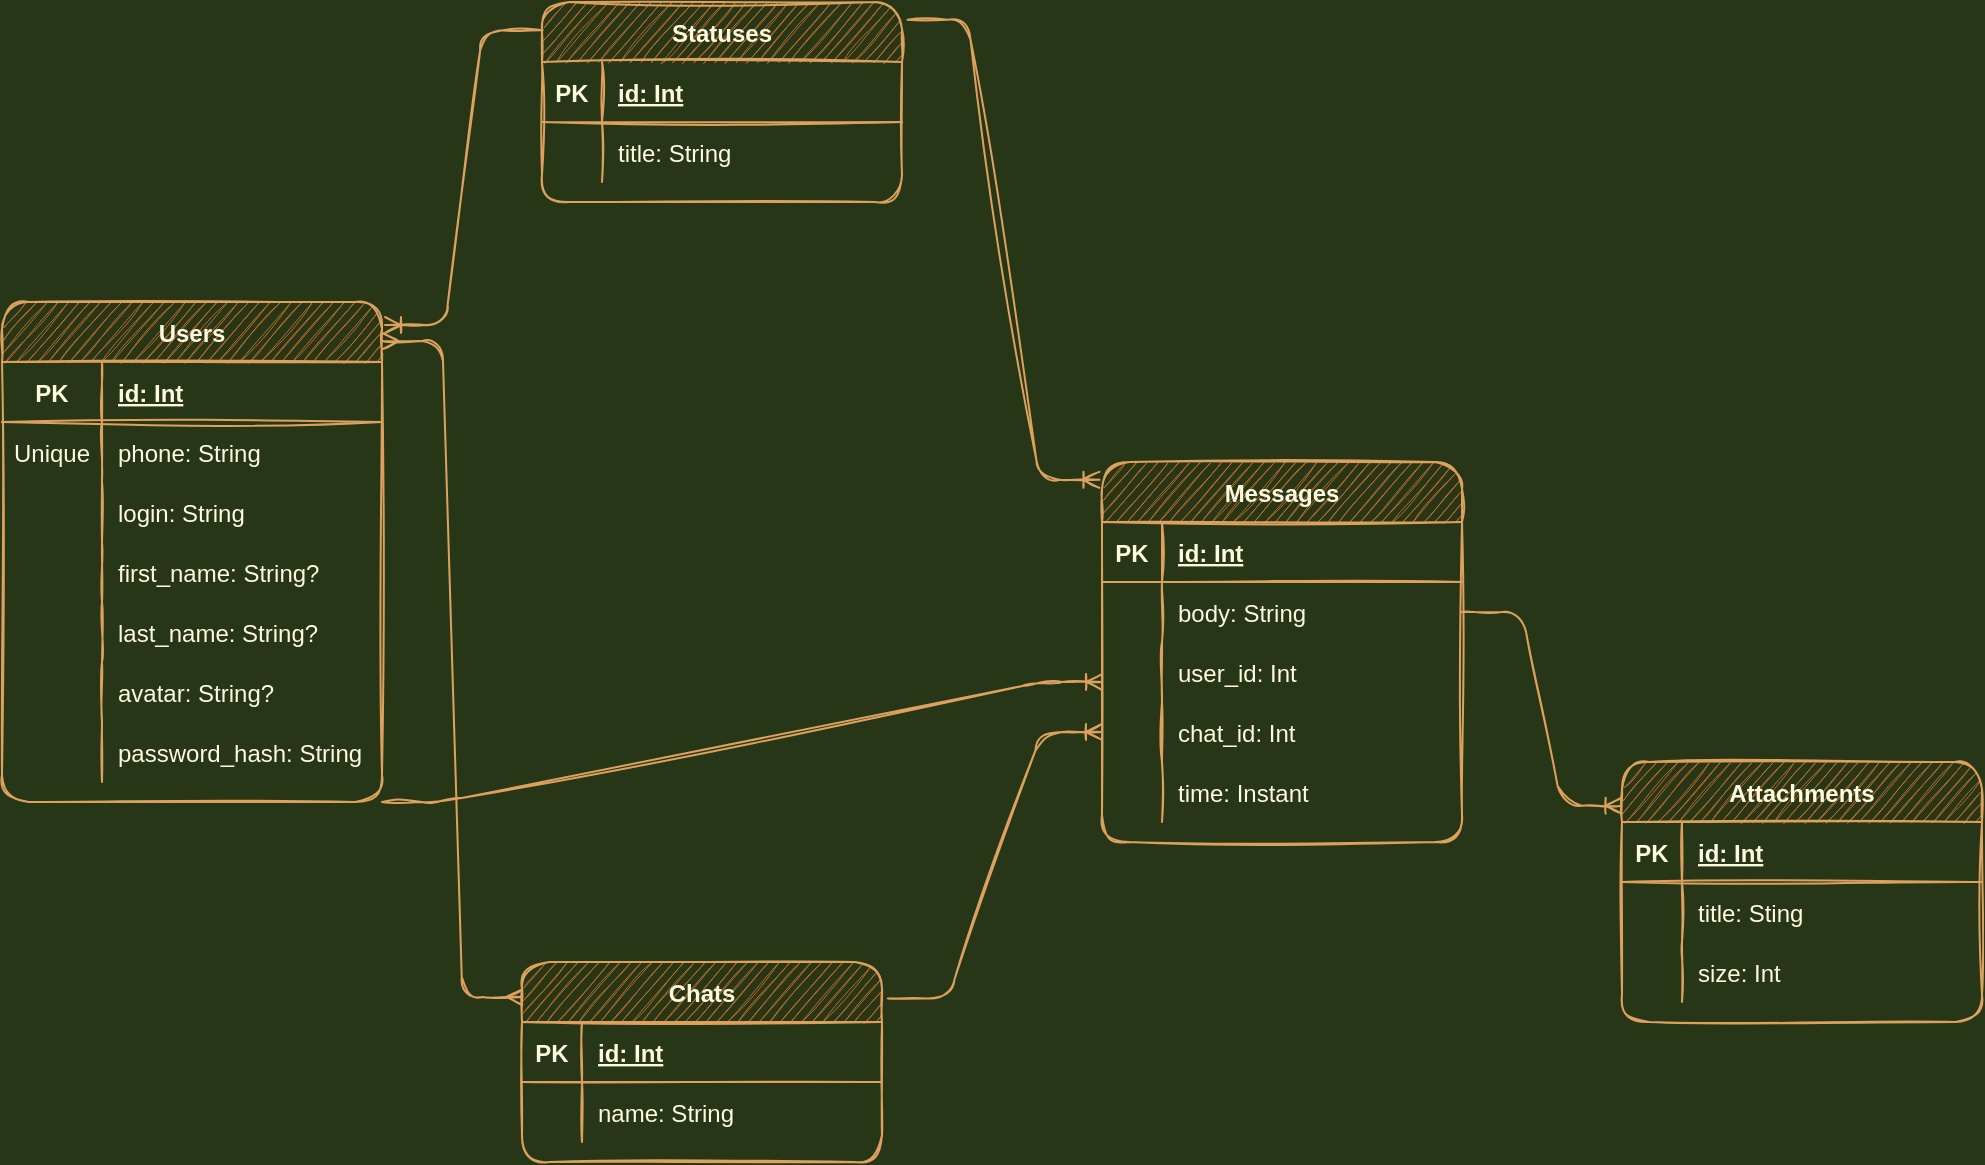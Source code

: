 <mxfile version="18.0.6" type="device"><diagram id="6S4Xv0K-TX51Zv2xosDV" name="Page-1"><mxGraphModel dx="1177" dy="627" grid="1" gridSize="10" guides="1" tooltips="1" connect="1" arrows="1" fold="1" page="1" pageScale="1" pageWidth="850" pageHeight="1100" background="#283618" math="0" shadow="0"><root><mxCell id="0"/><mxCell id="1" parent="0"/><mxCell id="huOtEqZb1qs9_Du-vfJI-2" value="Users" style="shape=table;startSize=30;container=1;collapsible=1;childLayout=tableLayout;fixedRows=1;rowLines=0;fontStyle=1;align=center;resizeLast=1;rounded=1;sketch=1;fontColor=#FEFAE0;strokeColor=#DDA15E;fillColor=#BC6C25;" parent="1" vertex="1"><mxGeometry x="350" y="220" width="190" height="250" as="geometry"/></mxCell><mxCell id="huOtEqZb1qs9_Du-vfJI-3" value="" style="shape=tableRow;horizontal=0;startSize=0;swimlaneHead=0;swimlaneBody=0;fillColor=none;collapsible=0;dropTarget=0;points=[[0,0.5],[1,0.5]];portConstraint=eastwest;top=0;left=0;right=0;bottom=1;rounded=1;sketch=1;fontColor=#FEFAE0;strokeColor=#DDA15E;" parent="huOtEqZb1qs9_Du-vfJI-2" vertex="1"><mxGeometry y="30" width="190" height="30" as="geometry"/></mxCell><mxCell id="huOtEqZb1qs9_Du-vfJI-4" value="PK" style="shape=partialRectangle;connectable=0;fillColor=none;top=0;left=0;bottom=0;right=0;fontStyle=1;overflow=hidden;rounded=1;sketch=1;fontColor=#FEFAE0;strokeColor=#DDA15E;" parent="huOtEqZb1qs9_Du-vfJI-3" vertex="1"><mxGeometry width="50" height="30" as="geometry"><mxRectangle width="50" height="30" as="alternateBounds"/></mxGeometry></mxCell><mxCell id="huOtEqZb1qs9_Du-vfJI-5" value="id: Int" style="shape=partialRectangle;connectable=0;fillColor=none;top=0;left=0;bottom=0;right=0;align=left;spacingLeft=6;fontStyle=5;overflow=hidden;rounded=1;sketch=1;fontColor=#FEFAE0;strokeColor=#DDA15E;" parent="huOtEqZb1qs9_Du-vfJI-3" vertex="1"><mxGeometry x="50" width="140" height="30" as="geometry"><mxRectangle width="140" height="30" as="alternateBounds"/></mxGeometry></mxCell><mxCell id="huOtEqZb1qs9_Du-vfJI-6" value="" style="shape=tableRow;horizontal=0;startSize=0;swimlaneHead=0;swimlaneBody=0;fillColor=none;collapsible=0;dropTarget=0;points=[[0,0.5],[1,0.5]];portConstraint=eastwest;top=0;left=0;right=0;bottom=0;rounded=1;sketch=1;fontColor=#FEFAE0;strokeColor=#DDA15E;" parent="huOtEqZb1qs9_Du-vfJI-2" vertex="1"><mxGeometry y="60" width="190" height="30" as="geometry"/></mxCell><mxCell id="huOtEqZb1qs9_Du-vfJI-7" value="Unique" style="shape=partialRectangle;connectable=0;fillColor=none;top=0;left=0;bottom=0;right=0;editable=1;overflow=hidden;rounded=1;sketch=1;fontColor=#FEFAE0;strokeColor=#DDA15E;" parent="huOtEqZb1qs9_Du-vfJI-6" vertex="1"><mxGeometry width="50" height="30" as="geometry"><mxRectangle width="50" height="30" as="alternateBounds"/></mxGeometry></mxCell><mxCell id="huOtEqZb1qs9_Du-vfJI-8" value="phone: String" style="shape=partialRectangle;connectable=0;fillColor=none;top=0;left=0;bottom=0;right=0;align=left;spacingLeft=6;overflow=hidden;rounded=1;sketch=1;fontColor=#FEFAE0;strokeColor=#DDA15E;" parent="huOtEqZb1qs9_Du-vfJI-6" vertex="1"><mxGeometry x="50" width="140" height="30" as="geometry"><mxRectangle width="140" height="30" as="alternateBounds"/></mxGeometry></mxCell><mxCell id="Px-4RnrEsp4X2rSRNNNS-1" value="" style="shape=tableRow;horizontal=0;startSize=0;swimlaneHead=0;swimlaneBody=0;fillColor=none;collapsible=0;dropTarget=0;points=[[0,0.5],[1,0.5]];portConstraint=eastwest;top=0;left=0;right=0;bottom=0;rounded=1;sketch=1;fontColor=#FEFAE0;strokeColor=#DDA15E;" vertex="1" parent="huOtEqZb1qs9_Du-vfJI-2"><mxGeometry y="90" width="190" height="30" as="geometry"/></mxCell><mxCell id="Px-4RnrEsp4X2rSRNNNS-2" value="" style="shape=partialRectangle;connectable=0;fillColor=none;top=0;left=0;bottom=0;right=0;editable=1;overflow=hidden;rounded=1;sketch=1;fontColor=#FEFAE0;strokeColor=#DDA15E;" vertex="1" parent="Px-4RnrEsp4X2rSRNNNS-1"><mxGeometry width="50" height="30" as="geometry"><mxRectangle width="50" height="30" as="alternateBounds"/></mxGeometry></mxCell><mxCell id="Px-4RnrEsp4X2rSRNNNS-3" value="login: String" style="shape=partialRectangle;connectable=0;fillColor=none;top=0;left=0;bottom=0;right=0;align=left;spacingLeft=6;overflow=hidden;rounded=1;sketch=1;fontColor=#FEFAE0;strokeColor=#DDA15E;" vertex="1" parent="Px-4RnrEsp4X2rSRNNNS-1"><mxGeometry x="50" width="140" height="30" as="geometry"><mxRectangle width="140" height="30" as="alternateBounds"/></mxGeometry></mxCell><mxCell id="huOtEqZb1qs9_Du-vfJI-9" value="" style="shape=tableRow;horizontal=0;startSize=0;swimlaneHead=0;swimlaneBody=0;fillColor=none;collapsible=0;dropTarget=0;points=[[0,0.5],[1,0.5]];portConstraint=eastwest;top=0;left=0;right=0;bottom=0;rounded=1;sketch=1;fontColor=#FEFAE0;strokeColor=#DDA15E;" parent="huOtEqZb1qs9_Du-vfJI-2" vertex="1"><mxGeometry y="120" width="190" height="30" as="geometry"/></mxCell><mxCell id="huOtEqZb1qs9_Du-vfJI-10" value="" style="shape=partialRectangle;connectable=0;fillColor=none;top=0;left=0;bottom=0;right=0;editable=1;overflow=hidden;rounded=1;sketch=1;fontColor=#FEFAE0;strokeColor=#DDA15E;" parent="huOtEqZb1qs9_Du-vfJI-9" vertex="1"><mxGeometry width="50" height="30" as="geometry"><mxRectangle width="50" height="30" as="alternateBounds"/></mxGeometry></mxCell><mxCell id="huOtEqZb1qs9_Du-vfJI-11" value="first_name: String?" style="shape=partialRectangle;connectable=0;fillColor=none;top=0;left=0;bottom=0;right=0;align=left;spacingLeft=6;overflow=hidden;rounded=1;sketch=1;fontColor=#FEFAE0;strokeColor=#DDA15E;" parent="huOtEqZb1qs9_Du-vfJI-9" vertex="1"><mxGeometry x="50" width="140" height="30" as="geometry"><mxRectangle width="140" height="30" as="alternateBounds"/></mxGeometry></mxCell><mxCell id="huOtEqZb1qs9_Du-vfJI-12" value="" style="shape=tableRow;horizontal=0;startSize=0;swimlaneHead=0;swimlaneBody=0;fillColor=none;collapsible=0;dropTarget=0;points=[[0,0.5],[1,0.5]];portConstraint=eastwest;top=0;left=0;right=0;bottom=0;rounded=1;sketch=1;fontColor=#FEFAE0;strokeColor=#DDA15E;" parent="huOtEqZb1qs9_Du-vfJI-2" vertex="1"><mxGeometry y="150" width="190" height="30" as="geometry"/></mxCell><mxCell id="huOtEqZb1qs9_Du-vfJI-13" value="" style="shape=partialRectangle;connectable=0;fillColor=none;top=0;left=0;bottom=0;right=0;editable=1;overflow=hidden;rounded=1;sketch=1;fontColor=#FEFAE0;strokeColor=#DDA15E;" parent="huOtEqZb1qs9_Du-vfJI-12" vertex="1"><mxGeometry width="50" height="30" as="geometry"><mxRectangle width="50" height="30" as="alternateBounds"/></mxGeometry></mxCell><mxCell id="huOtEqZb1qs9_Du-vfJI-14" value="last_name: String?" style="shape=partialRectangle;connectable=0;fillColor=none;top=0;left=0;bottom=0;right=0;align=left;spacingLeft=6;overflow=hidden;rounded=1;sketch=1;fontColor=#FEFAE0;strokeColor=#DDA15E;" parent="huOtEqZb1qs9_Du-vfJI-12" vertex="1"><mxGeometry x="50" width="140" height="30" as="geometry"><mxRectangle width="140" height="30" as="alternateBounds"/></mxGeometry></mxCell><mxCell id="huOtEqZb1qs9_Du-vfJI-15" value="" style="shape=tableRow;horizontal=0;startSize=0;swimlaneHead=0;swimlaneBody=0;fillColor=none;collapsible=0;dropTarget=0;points=[[0,0.5],[1,0.5]];portConstraint=eastwest;top=0;left=0;right=0;bottom=0;rounded=1;sketch=1;fontColor=#FEFAE0;strokeColor=#DDA15E;" parent="huOtEqZb1qs9_Du-vfJI-2" vertex="1"><mxGeometry y="180" width="190" height="30" as="geometry"/></mxCell><mxCell id="huOtEqZb1qs9_Du-vfJI-16" value="" style="shape=partialRectangle;connectable=0;fillColor=none;top=0;left=0;bottom=0;right=0;editable=1;overflow=hidden;rounded=1;sketch=1;fontColor=#FEFAE0;strokeColor=#DDA15E;" parent="huOtEqZb1qs9_Du-vfJI-15" vertex="1"><mxGeometry width="50" height="30" as="geometry"><mxRectangle width="50" height="30" as="alternateBounds"/></mxGeometry></mxCell><mxCell id="huOtEqZb1qs9_Du-vfJI-17" value="avatar: String?" style="shape=partialRectangle;connectable=0;fillColor=none;top=0;left=0;bottom=0;right=0;align=left;spacingLeft=6;overflow=hidden;rounded=1;sketch=1;fontColor=#FEFAE0;strokeColor=#DDA15E;" parent="huOtEqZb1qs9_Du-vfJI-15" vertex="1"><mxGeometry x="50" width="140" height="30" as="geometry"><mxRectangle width="140" height="30" as="alternateBounds"/></mxGeometry></mxCell><mxCell id="huOtEqZb1qs9_Du-vfJI-66" value="" style="shape=tableRow;horizontal=0;startSize=0;swimlaneHead=0;swimlaneBody=0;fillColor=none;collapsible=0;dropTarget=0;points=[[0,0.5],[1,0.5]];portConstraint=eastwest;top=0;left=0;right=0;bottom=0;rounded=1;sketch=1;fontColor=#FEFAE0;strokeColor=#DDA15E;" parent="huOtEqZb1qs9_Du-vfJI-2" vertex="1"><mxGeometry y="210" width="190" height="30" as="geometry"/></mxCell><mxCell id="huOtEqZb1qs9_Du-vfJI-67" value="" style="shape=partialRectangle;connectable=0;fillColor=none;top=0;left=0;bottom=0;right=0;editable=1;overflow=hidden;rounded=1;sketch=1;fontColor=#FEFAE0;strokeColor=#DDA15E;" parent="huOtEqZb1qs9_Du-vfJI-66" vertex="1"><mxGeometry width="50" height="30" as="geometry"><mxRectangle width="50" height="30" as="alternateBounds"/></mxGeometry></mxCell><mxCell id="huOtEqZb1qs9_Du-vfJI-68" value="password_hash: String" style="shape=partialRectangle;connectable=0;fillColor=none;top=0;left=0;bottom=0;right=0;align=left;spacingLeft=6;overflow=hidden;rounded=1;sketch=1;fontColor=#FEFAE0;strokeColor=#DDA15E;" parent="huOtEqZb1qs9_Du-vfJI-66" vertex="1"><mxGeometry x="50" width="140" height="30" as="geometry"><mxRectangle width="140" height="30" as="alternateBounds"/></mxGeometry></mxCell><mxCell id="Px-4RnrEsp4X2rSRNNNS-34" value="" style="edgeStyle=entityRelationEdgeStyle;fontSize=12;html=1;endArrow=ERoneToMany;rounded=1;sketch=1;fontColor=#FEFAE0;strokeColor=#DDA15E;fillColor=#BC6C25;curved=0;entryX=-0.001;entryY=0.168;entryDx=0;entryDy=0;entryPerimeter=0;" edge="1" parent="1" source="huOtEqZb1qs9_Du-vfJI-48" target="huOtEqZb1qs9_Du-vfJI-31"><mxGeometry width="100" height="100" relative="1" as="geometry"><mxPoint x="1130" y="230" as="sourcePoint"/><mxPoint x="1210" y="80" as="targetPoint"/></mxGeometry></mxCell><mxCell id="huOtEqZb1qs9_Du-vfJI-18" value="Chats" style="shape=table;startSize=30;container=1;collapsible=1;childLayout=tableLayout;fixedRows=1;rowLines=0;fontStyle=1;align=center;resizeLast=1;rounded=1;sketch=1;fontColor=#FEFAE0;strokeColor=#DDA15E;fillColor=#BC6C25;" parent="1" vertex="1"><mxGeometry x="610" y="550" width="180" height="100" as="geometry"/></mxCell><mxCell id="huOtEqZb1qs9_Du-vfJI-19" value="" style="shape=tableRow;horizontal=0;startSize=0;swimlaneHead=0;swimlaneBody=0;fillColor=none;collapsible=0;dropTarget=0;points=[[0,0.5],[1,0.5]];portConstraint=eastwest;top=0;left=0;right=0;bottom=1;rounded=1;sketch=1;fontColor=#FEFAE0;strokeColor=#DDA15E;" parent="huOtEqZb1qs9_Du-vfJI-18" vertex="1"><mxGeometry y="30" width="180" height="30" as="geometry"/></mxCell><mxCell id="huOtEqZb1qs9_Du-vfJI-20" value="PK" style="shape=partialRectangle;connectable=0;fillColor=none;top=0;left=0;bottom=0;right=0;fontStyle=1;overflow=hidden;rounded=1;sketch=1;fontColor=#FEFAE0;strokeColor=#DDA15E;" parent="huOtEqZb1qs9_Du-vfJI-19" vertex="1"><mxGeometry width="30" height="30" as="geometry"><mxRectangle width="30" height="30" as="alternateBounds"/></mxGeometry></mxCell><mxCell id="huOtEqZb1qs9_Du-vfJI-21" value="id: Int" style="shape=partialRectangle;connectable=0;fillColor=none;top=0;left=0;bottom=0;right=0;align=left;spacingLeft=6;fontStyle=5;overflow=hidden;rounded=1;sketch=1;fontColor=#FEFAE0;strokeColor=#DDA15E;" parent="huOtEqZb1qs9_Du-vfJI-19" vertex="1"><mxGeometry x="30" width="150" height="30" as="geometry"><mxRectangle width="150" height="30" as="alternateBounds"/></mxGeometry></mxCell><mxCell id="huOtEqZb1qs9_Du-vfJI-22" value="" style="shape=tableRow;horizontal=0;startSize=0;swimlaneHead=0;swimlaneBody=0;fillColor=none;collapsible=0;dropTarget=0;points=[[0,0.5],[1,0.5]];portConstraint=eastwest;top=0;left=0;right=0;bottom=0;rounded=1;sketch=1;fontColor=#FEFAE0;strokeColor=#DDA15E;" parent="huOtEqZb1qs9_Du-vfJI-18" vertex="1"><mxGeometry y="60" width="180" height="30" as="geometry"/></mxCell><mxCell id="huOtEqZb1qs9_Du-vfJI-23" value="" style="shape=partialRectangle;connectable=0;fillColor=none;top=0;left=0;bottom=0;right=0;editable=1;overflow=hidden;rounded=1;sketch=1;fontColor=#FEFAE0;strokeColor=#DDA15E;" parent="huOtEqZb1qs9_Du-vfJI-22" vertex="1"><mxGeometry width="30" height="30" as="geometry"><mxRectangle width="30" height="30" as="alternateBounds"/></mxGeometry></mxCell><mxCell id="huOtEqZb1qs9_Du-vfJI-24" value="name: String" style="shape=partialRectangle;connectable=0;fillColor=none;top=0;left=0;bottom=0;right=0;align=left;spacingLeft=6;overflow=hidden;rounded=1;sketch=1;fontColor=#FEFAE0;strokeColor=#DDA15E;" parent="huOtEqZb1qs9_Du-vfJI-22" vertex="1"><mxGeometry x="30" width="150" height="30" as="geometry"><mxRectangle width="150" height="30" as="alternateBounds"/></mxGeometry></mxCell><mxCell id="huOtEqZb1qs9_Du-vfJI-31" value="Attachments" style="shape=table;startSize=30;container=1;collapsible=1;childLayout=tableLayout;fixedRows=1;rowLines=0;fontStyle=1;align=center;resizeLast=1;rounded=1;sketch=1;fontColor=#FEFAE0;strokeColor=#DDA15E;fillColor=#BC6C25;" parent="1" vertex="1"><mxGeometry x="1160" y="450" width="180" height="130" as="geometry"/></mxCell><mxCell id="huOtEqZb1qs9_Du-vfJI-32" value="" style="shape=tableRow;horizontal=0;startSize=0;swimlaneHead=0;swimlaneBody=0;fillColor=none;collapsible=0;dropTarget=0;points=[[0,0.5],[1,0.5]];portConstraint=eastwest;top=0;left=0;right=0;bottom=1;rounded=1;sketch=1;fontColor=#FEFAE0;strokeColor=#DDA15E;" parent="huOtEqZb1qs9_Du-vfJI-31" vertex="1"><mxGeometry y="30" width="180" height="30" as="geometry"/></mxCell><mxCell id="huOtEqZb1qs9_Du-vfJI-33" value="PK" style="shape=partialRectangle;connectable=0;fillColor=none;top=0;left=0;bottom=0;right=0;fontStyle=1;overflow=hidden;rounded=1;sketch=1;fontColor=#FEFAE0;strokeColor=#DDA15E;" parent="huOtEqZb1qs9_Du-vfJI-32" vertex="1"><mxGeometry width="30" height="30" as="geometry"><mxRectangle width="30" height="30" as="alternateBounds"/></mxGeometry></mxCell><mxCell id="huOtEqZb1qs9_Du-vfJI-34" value="id: Int" style="shape=partialRectangle;connectable=0;fillColor=none;top=0;left=0;bottom=0;right=0;align=left;spacingLeft=6;fontStyle=5;overflow=hidden;rounded=1;sketch=1;fontColor=#FEFAE0;strokeColor=#DDA15E;" parent="huOtEqZb1qs9_Du-vfJI-32" vertex="1"><mxGeometry x="30" width="150" height="30" as="geometry"><mxRectangle width="150" height="30" as="alternateBounds"/></mxGeometry></mxCell><mxCell id="huOtEqZb1qs9_Du-vfJI-35" value="" style="shape=tableRow;horizontal=0;startSize=0;swimlaneHead=0;swimlaneBody=0;fillColor=none;collapsible=0;dropTarget=0;points=[[0,0.5],[1,0.5]];portConstraint=eastwest;top=0;left=0;right=0;bottom=0;rounded=1;sketch=1;fontColor=#FEFAE0;strokeColor=#DDA15E;" parent="huOtEqZb1qs9_Du-vfJI-31" vertex="1"><mxGeometry y="60" width="180" height="30" as="geometry"/></mxCell><mxCell id="huOtEqZb1qs9_Du-vfJI-36" value="" style="shape=partialRectangle;connectable=0;fillColor=none;top=0;left=0;bottom=0;right=0;editable=1;overflow=hidden;rounded=1;sketch=1;fontColor=#FEFAE0;strokeColor=#DDA15E;" parent="huOtEqZb1qs9_Du-vfJI-35" vertex="1"><mxGeometry width="30" height="30" as="geometry"><mxRectangle width="30" height="30" as="alternateBounds"/></mxGeometry></mxCell><mxCell id="huOtEqZb1qs9_Du-vfJI-37" value="title: Sting" style="shape=partialRectangle;connectable=0;fillColor=none;top=0;left=0;bottom=0;right=0;align=left;spacingLeft=6;overflow=hidden;rounded=1;sketch=1;fontColor=#FEFAE0;strokeColor=#DDA15E;" parent="huOtEqZb1qs9_Du-vfJI-35" vertex="1"><mxGeometry x="30" width="150" height="30" as="geometry"><mxRectangle width="150" height="30" as="alternateBounds"/></mxGeometry></mxCell><mxCell id="huOtEqZb1qs9_Du-vfJI-60" value="" style="shape=tableRow;horizontal=0;startSize=0;swimlaneHead=0;swimlaneBody=0;fillColor=none;collapsible=0;dropTarget=0;points=[[0,0.5],[1,0.5]];portConstraint=eastwest;top=0;left=0;right=0;bottom=0;rounded=1;sketch=1;fontColor=#FEFAE0;strokeColor=#DDA15E;" parent="huOtEqZb1qs9_Du-vfJI-31" vertex="1"><mxGeometry y="90" width="180" height="30" as="geometry"/></mxCell><mxCell id="huOtEqZb1qs9_Du-vfJI-61" value="" style="shape=partialRectangle;connectable=0;fillColor=none;top=0;left=0;bottom=0;right=0;editable=1;overflow=hidden;rounded=1;sketch=1;fontColor=#FEFAE0;strokeColor=#DDA15E;" parent="huOtEqZb1qs9_Du-vfJI-60" vertex="1"><mxGeometry width="30" height="30" as="geometry"><mxRectangle width="30" height="30" as="alternateBounds"/></mxGeometry></mxCell><mxCell id="huOtEqZb1qs9_Du-vfJI-62" value="size: Int" style="shape=partialRectangle;connectable=0;fillColor=none;top=0;left=0;bottom=0;right=0;align=left;spacingLeft=6;overflow=hidden;rounded=1;sketch=1;fontColor=#FEFAE0;strokeColor=#DDA15E;" parent="huOtEqZb1qs9_Du-vfJI-60" vertex="1"><mxGeometry x="30" width="150" height="30" as="geometry"><mxRectangle width="150" height="30" as="alternateBounds"/></mxGeometry></mxCell><mxCell id="huOtEqZb1qs9_Du-vfJI-44" value="Messages" style="shape=table;startSize=30;container=1;collapsible=1;childLayout=tableLayout;fixedRows=1;rowLines=0;fontStyle=1;align=center;resizeLast=1;rounded=1;sketch=1;fontColor=#FEFAE0;strokeColor=#DDA15E;fillColor=#BC6C25;" parent="1" vertex="1"><mxGeometry x="900" y="300" width="180" height="190" as="geometry"/></mxCell><mxCell id="huOtEqZb1qs9_Du-vfJI-45" value="" style="shape=tableRow;horizontal=0;startSize=0;swimlaneHead=0;swimlaneBody=0;fillColor=none;collapsible=0;dropTarget=0;points=[[0,0.5],[1,0.5]];portConstraint=eastwest;top=0;left=0;right=0;bottom=1;rounded=1;sketch=1;fontColor=#FEFAE0;strokeColor=#DDA15E;" parent="huOtEqZb1qs9_Du-vfJI-44" vertex="1"><mxGeometry y="30" width="180" height="30" as="geometry"/></mxCell><mxCell id="huOtEqZb1qs9_Du-vfJI-46" value="PK" style="shape=partialRectangle;connectable=0;fillColor=none;top=0;left=0;bottom=0;right=0;fontStyle=1;overflow=hidden;rounded=1;sketch=1;fontColor=#FEFAE0;strokeColor=#DDA15E;" parent="huOtEqZb1qs9_Du-vfJI-45" vertex="1"><mxGeometry width="30" height="30" as="geometry"><mxRectangle width="30" height="30" as="alternateBounds"/></mxGeometry></mxCell><mxCell id="huOtEqZb1qs9_Du-vfJI-47" value="id: Int" style="shape=partialRectangle;connectable=0;fillColor=none;top=0;left=0;bottom=0;right=0;align=left;spacingLeft=6;fontStyle=5;overflow=hidden;rounded=1;sketch=1;fontColor=#FEFAE0;strokeColor=#DDA15E;" parent="huOtEqZb1qs9_Du-vfJI-45" vertex="1"><mxGeometry x="30" width="150" height="30" as="geometry"><mxRectangle width="150" height="30" as="alternateBounds"/></mxGeometry></mxCell><mxCell id="huOtEqZb1qs9_Du-vfJI-48" value="" style="shape=tableRow;horizontal=0;startSize=0;swimlaneHead=0;swimlaneBody=0;fillColor=none;collapsible=0;dropTarget=0;points=[[0,0.5],[1,0.5]];portConstraint=eastwest;top=0;left=0;right=0;bottom=0;rounded=1;sketch=1;fontColor=#FEFAE0;strokeColor=#DDA15E;" parent="huOtEqZb1qs9_Du-vfJI-44" vertex="1"><mxGeometry y="60" width="180" height="30" as="geometry"/></mxCell><mxCell id="huOtEqZb1qs9_Du-vfJI-49" value="" style="shape=partialRectangle;connectable=0;fillColor=none;top=0;left=0;bottom=0;right=0;editable=1;overflow=hidden;rounded=1;sketch=1;fontColor=#FEFAE0;strokeColor=#DDA15E;" parent="huOtEqZb1qs9_Du-vfJI-48" vertex="1"><mxGeometry width="30" height="30" as="geometry"><mxRectangle width="30" height="30" as="alternateBounds"/></mxGeometry></mxCell><mxCell id="huOtEqZb1qs9_Du-vfJI-50" value="body: String" style="shape=partialRectangle;connectable=0;fillColor=none;top=0;left=0;bottom=0;right=0;align=left;spacingLeft=6;overflow=hidden;rounded=1;sketch=1;fontColor=#FEFAE0;strokeColor=#DDA15E;" parent="huOtEqZb1qs9_Du-vfJI-48" vertex="1"><mxGeometry x="30" width="150" height="30" as="geometry"><mxRectangle width="150" height="30" as="alternateBounds"/></mxGeometry></mxCell><mxCell id="huOtEqZb1qs9_Du-vfJI-51" value="" style="shape=tableRow;horizontal=0;startSize=0;swimlaneHead=0;swimlaneBody=0;fillColor=none;collapsible=0;dropTarget=0;points=[[0,0.5],[1,0.5]];portConstraint=eastwest;top=0;left=0;right=0;bottom=0;rounded=1;sketch=1;fontColor=#FEFAE0;strokeColor=#DDA15E;" parent="huOtEqZb1qs9_Du-vfJI-44" vertex="1"><mxGeometry y="90" width="180" height="30" as="geometry"/></mxCell><mxCell id="huOtEqZb1qs9_Du-vfJI-52" value="" style="shape=partialRectangle;connectable=0;fillColor=none;top=0;left=0;bottom=0;right=0;editable=1;overflow=hidden;rounded=1;sketch=1;fontColor=#FEFAE0;strokeColor=#DDA15E;" parent="huOtEqZb1qs9_Du-vfJI-51" vertex="1"><mxGeometry width="30" height="30" as="geometry"><mxRectangle width="30" height="30" as="alternateBounds"/></mxGeometry></mxCell><mxCell id="huOtEqZb1qs9_Du-vfJI-53" value="user_id: Int" style="shape=partialRectangle;connectable=0;fillColor=none;top=0;left=0;bottom=0;right=0;align=left;spacingLeft=6;overflow=hidden;rounded=1;sketch=1;fontColor=#FEFAE0;strokeColor=#DDA15E;" parent="huOtEqZb1qs9_Du-vfJI-51" vertex="1"><mxGeometry x="30" width="150" height="30" as="geometry"><mxRectangle width="150" height="30" as="alternateBounds"/></mxGeometry></mxCell><mxCell id="huOtEqZb1qs9_Du-vfJI-54" value="" style="shape=tableRow;horizontal=0;startSize=0;swimlaneHead=0;swimlaneBody=0;fillColor=none;collapsible=0;dropTarget=0;points=[[0,0.5],[1,0.5]];portConstraint=eastwest;top=0;left=0;right=0;bottom=0;rounded=1;sketch=1;fontColor=#FEFAE0;strokeColor=#DDA15E;" parent="huOtEqZb1qs9_Du-vfJI-44" vertex="1"><mxGeometry y="120" width="180" height="30" as="geometry"/></mxCell><mxCell id="huOtEqZb1qs9_Du-vfJI-55" value="" style="shape=partialRectangle;connectable=0;fillColor=none;top=0;left=0;bottom=0;right=0;editable=1;overflow=hidden;rounded=1;sketch=1;fontColor=#FEFAE0;strokeColor=#DDA15E;" parent="huOtEqZb1qs9_Du-vfJI-54" vertex="1"><mxGeometry width="30" height="30" as="geometry"><mxRectangle width="30" height="30" as="alternateBounds"/></mxGeometry></mxCell><mxCell id="huOtEqZb1qs9_Du-vfJI-56" value="chat_id: Int" style="shape=partialRectangle;connectable=0;fillColor=none;top=0;left=0;bottom=0;right=0;align=left;spacingLeft=6;overflow=hidden;rounded=1;sketch=1;fontColor=#FEFAE0;strokeColor=#DDA15E;" parent="huOtEqZb1qs9_Du-vfJI-54" vertex="1"><mxGeometry x="30" width="150" height="30" as="geometry"><mxRectangle width="150" height="30" as="alternateBounds"/></mxGeometry></mxCell><mxCell id="Px-4RnrEsp4X2rSRNNNS-4" value="" style="shape=tableRow;horizontal=0;startSize=0;swimlaneHead=0;swimlaneBody=0;fillColor=none;collapsible=0;dropTarget=0;points=[[0,0.5],[1,0.5]];portConstraint=eastwest;top=0;left=0;right=0;bottom=0;rounded=1;sketch=1;fontColor=#FEFAE0;strokeColor=#DDA15E;" vertex="1" parent="huOtEqZb1qs9_Du-vfJI-44"><mxGeometry y="150" width="180" height="30" as="geometry"/></mxCell><mxCell id="Px-4RnrEsp4X2rSRNNNS-5" value="" style="shape=partialRectangle;connectable=0;fillColor=none;top=0;left=0;bottom=0;right=0;editable=1;overflow=hidden;rounded=1;sketch=1;fontColor=#FEFAE0;strokeColor=#DDA15E;" vertex="1" parent="Px-4RnrEsp4X2rSRNNNS-4"><mxGeometry width="30" height="30" as="geometry"><mxRectangle width="30" height="30" as="alternateBounds"/></mxGeometry></mxCell><mxCell id="Px-4RnrEsp4X2rSRNNNS-6" value="time: Instant" style="shape=partialRectangle;connectable=0;fillColor=none;top=0;left=0;bottom=0;right=0;align=left;spacingLeft=6;overflow=hidden;rounded=1;sketch=1;fontColor=#FEFAE0;strokeColor=#DDA15E;" vertex="1" parent="Px-4RnrEsp4X2rSRNNNS-4"><mxGeometry x="30" width="150" height="30" as="geometry"><mxRectangle width="150" height="30" as="alternateBounds"/></mxGeometry></mxCell><mxCell id="Px-4RnrEsp4X2rSRNNNS-7" value="Statuses" style="shape=table;startSize=30;container=1;collapsible=1;childLayout=tableLayout;fixedRows=1;rowLines=0;fontStyle=1;align=center;resizeLast=1;fillColor=#BC6C25;strokeColor=#DDA15E;fontColor=#FEFAE0;sketch=1;rounded=1;" vertex="1" parent="1"><mxGeometry x="620" y="70" width="180" height="100" as="geometry"/></mxCell><mxCell id="Px-4RnrEsp4X2rSRNNNS-8" value="" style="shape=tableRow;horizontal=0;startSize=0;swimlaneHead=0;swimlaneBody=0;fillColor=none;collapsible=0;dropTarget=0;points=[[0,0.5],[1,0.5]];portConstraint=eastwest;top=0;left=0;right=0;bottom=1;strokeColor=#DDA15E;fontColor=#FEFAE0;sketch=1;rounded=1;" vertex="1" parent="Px-4RnrEsp4X2rSRNNNS-7"><mxGeometry y="30" width="180" height="30" as="geometry"/></mxCell><mxCell id="Px-4RnrEsp4X2rSRNNNS-9" value="PK" style="shape=partialRectangle;connectable=0;fillColor=none;top=0;left=0;bottom=0;right=0;fontStyle=1;overflow=hidden;strokeColor=#DDA15E;fontColor=#FEFAE0;sketch=1;rounded=1;" vertex="1" parent="Px-4RnrEsp4X2rSRNNNS-8"><mxGeometry width="30" height="30" as="geometry"><mxRectangle width="30" height="30" as="alternateBounds"/></mxGeometry></mxCell><mxCell id="Px-4RnrEsp4X2rSRNNNS-10" value="id: Int" style="shape=partialRectangle;connectable=0;fillColor=none;top=0;left=0;bottom=0;right=0;align=left;spacingLeft=6;fontStyle=5;overflow=hidden;strokeColor=#DDA15E;fontColor=#FEFAE0;sketch=1;rounded=1;" vertex="1" parent="Px-4RnrEsp4X2rSRNNNS-8"><mxGeometry x="30" width="150" height="30" as="geometry"><mxRectangle width="150" height="30" as="alternateBounds"/></mxGeometry></mxCell><mxCell id="Px-4RnrEsp4X2rSRNNNS-11" value="" style="shape=tableRow;horizontal=0;startSize=0;swimlaneHead=0;swimlaneBody=0;fillColor=none;collapsible=0;dropTarget=0;points=[[0,0.5],[1,0.5]];portConstraint=eastwest;top=0;left=0;right=0;bottom=0;strokeColor=#DDA15E;fontColor=#FEFAE0;sketch=1;rounded=1;" vertex="1" parent="Px-4RnrEsp4X2rSRNNNS-7"><mxGeometry y="60" width="180" height="30" as="geometry"/></mxCell><mxCell id="Px-4RnrEsp4X2rSRNNNS-12" value="" style="shape=partialRectangle;connectable=0;fillColor=none;top=0;left=0;bottom=0;right=0;editable=1;overflow=hidden;strokeColor=#DDA15E;fontColor=#FEFAE0;sketch=1;rounded=1;" vertex="1" parent="Px-4RnrEsp4X2rSRNNNS-11"><mxGeometry width="30" height="30" as="geometry"><mxRectangle width="30" height="30" as="alternateBounds"/></mxGeometry></mxCell><mxCell id="Px-4RnrEsp4X2rSRNNNS-13" value="title: String" style="shape=partialRectangle;connectable=0;fillColor=none;top=0;left=0;bottom=0;right=0;align=left;spacingLeft=6;overflow=hidden;strokeColor=#DDA15E;fontColor=#FEFAE0;sketch=1;rounded=1;" vertex="1" parent="Px-4RnrEsp4X2rSRNNNS-11"><mxGeometry x="30" width="150" height="30" as="geometry"><mxRectangle width="150" height="30" as="alternateBounds"/></mxGeometry></mxCell><mxCell id="Px-4RnrEsp4X2rSRNNNS-33" value="" style="edgeStyle=entityRelationEdgeStyle;fontSize=12;html=1;endArrow=ERoneToMany;rounded=1;sketch=1;fontColor=#FEFAE0;strokeColor=#DDA15E;fillColor=#BC6C25;curved=0;exitX=0.002;exitY=0.141;exitDx=0;exitDy=0;entryX=1.008;entryY=0.046;entryDx=0;entryDy=0;entryPerimeter=0;exitPerimeter=0;" edge="1" parent="1" source="Px-4RnrEsp4X2rSRNNNS-7" target="huOtEqZb1qs9_Du-vfJI-2"><mxGeometry width="100" height="100" relative="1" as="geometry"><mxPoint x="600" y="200" as="sourcePoint"/><mxPoint x="700" y="100" as="targetPoint"/></mxGeometry></mxCell><mxCell id="Px-4RnrEsp4X2rSRNNNS-35" value="" style="edgeStyle=entityRelationEdgeStyle;fontSize=12;html=1;endArrow=ERmany;startArrow=ERmany;rounded=1;sketch=1;fontColor=#FEFAE0;strokeColor=#DDA15E;fillColor=#BC6C25;curved=0;entryX=0.001;entryY=0.175;entryDx=0;entryDy=0;entryPerimeter=0;exitX=1.001;exitY=0.078;exitDx=0;exitDy=0;exitPerimeter=0;" edge="1" parent="1" source="huOtEqZb1qs9_Du-vfJI-2" target="huOtEqZb1qs9_Du-vfJI-18"><mxGeometry width="100" height="100" relative="1" as="geometry"><mxPoint x="600" y="470" as="sourcePoint"/><mxPoint x="700" y="370" as="targetPoint"/></mxGeometry></mxCell><mxCell id="Px-4RnrEsp4X2rSRNNNS-36" value="" style="edgeStyle=entityRelationEdgeStyle;fontSize=12;html=1;endArrow=ERoneToMany;rounded=1;sketch=1;fontColor=#FEFAE0;strokeColor=#DDA15E;fillColor=#BC6C25;curved=0;exitX=1.016;exitY=0.182;exitDx=0;exitDy=0;exitPerimeter=0;" edge="1" parent="1" source="huOtEqZb1qs9_Du-vfJI-18" target="huOtEqZb1qs9_Du-vfJI-54"><mxGeometry width="100" height="100" relative="1" as="geometry"><mxPoint x="590" y="440" as="sourcePoint"/><mxPoint x="690" y="340" as="targetPoint"/></mxGeometry></mxCell><mxCell id="Px-4RnrEsp4X2rSRNNNS-37" value="" style="edgeStyle=entityRelationEdgeStyle;fontSize=12;html=1;endArrow=ERoneToMany;rounded=1;sketch=1;fontColor=#FEFAE0;strokeColor=#DDA15E;fillColor=#BC6C25;curved=0;entryX=-0.007;entryY=0.047;entryDx=0;entryDy=0;entryPerimeter=0;exitX=1.015;exitY=0.089;exitDx=0;exitDy=0;exitPerimeter=0;" edge="1" parent="1" source="Px-4RnrEsp4X2rSRNNNS-7" target="huOtEqZb1qs9_Du-vfJI-44"><mxGeometry width="100" height="100" relative="1" as="geometry"><mxPoint x="1070" y="60" as="sourcePoint"/><mxPoint x="1027.12" y="366.81" as="targetPoint"/></mxGeometry></mxCell><mxCell id="Px-4RnrEsp4X2rSRNNNS-38" value="" style="edgeStyle=entityRelationEdgeStyle;fontSize=12;html=1;endArrow=ERoneToMany;rounded=1;sketch=1;fontColor=#FEFAE0;strokeColor=#DDA15E;fillColor=#BC6C25;curved=0;entryX=0;entryY=0.667;entryDx=0;entryDy=0;entryPerimeter=0;exitX=1;exitY=1;exitDx=0;exitDy=0;" edge="1" parent="1" source="huOtEqZb1qs9_Du-vfJI-2" target="huOtEqZb1qs9_Du-vfJI-51"><mxGeometry width="100" height="100" relative="1" as="geometry"><mxPoint x="703.96" y="200.0" as="sourcePoint"/><mxPoint x="800.0" y="430.03" as="targetPoint"/></mxGeometry></mxCell></root></mxGraphModel></diagram></mxfile>